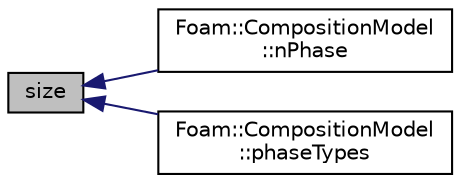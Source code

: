 digraph "size"
{
  bgcolor="transparent";
  edge [fontname="Helvetica",fontsize="10",labelfontname="Helvetica",labelfontsize="10"];
  node [fontname="Helvetica",fontsize="10",shape=record];
  rankdir="LR";
  Node1 [label="size",height=0.2,width=0.4,color="black", fillcolor="grey75", style="filled", fontcolor="black"];
  Node1 -> Node2 [dir="back",color="midnightblue",fontsize="10",style="solid",fontname="Helvetica"];
  Node2 [label="Foam::CompositionModel\l::nPhase",height=0.2,width=0.4,color="black",URL="$a00335.html#a6469eb4bf7ddf8afddf43a24389c6f3e",tooltip="Return the number of phases. "];
  Node1 -> Node3 [dir="back",color="midnightblue",fontsize="10",style="solid",fontname="Helvetica"];
  Node3 [label="Foam::CompositionModel\l::phaseTypes",height=0.2,width=0.4,color="black",URL="$a00335.html#a11ba330dad13b0bd313bfe22ef866e81",tooltip="Return the list of phase type names. "];
}
